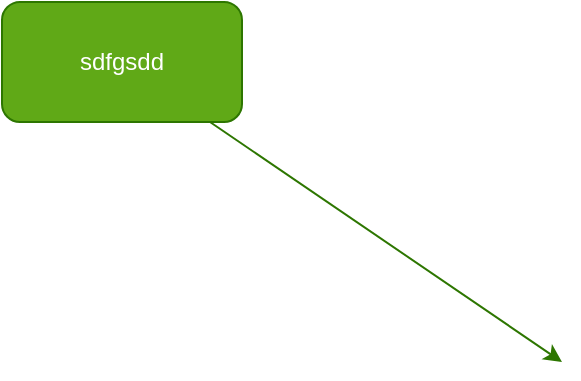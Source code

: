 <mxfile>
    <diagram id="-KfiPpwDkB-fU8IZfXMH" name="Page-1">
        <mxGraphModel dx="691" dy="421" grid="1" gridSize="10" guides="1" tooltips="1" connect="1" arrows="1" fold="1" page="1" pageScale="1" pageWidth="850" pageHeight="1100" math="0" shadow="0">
            <root>
                <mxCell id="0"/>
                <mxCell id="1" parent="0"/>
                <mxCell id="18" style="edgeStyle=none;html=1;fillColor=#60a917;strokeColor=#2D7600;" edge="1" parent="1" source="17">
                    <mxGeometry relative="1" as="geometry">
                        <mxPoint x="390" y="440.0" as="targetPoint"/>
                    </mxGeometry>
                </mxCell>
                <mxCell id="17" value="sdfgsdd" style="rounded=1;whiteSpace=wrap;html=1;fillColor=#60a917;fontColor=#ffffff;strokeColor=#2D7600;" vertex="1" parent="1">
                    <mxGeometry x="110" y="260" width="120" height="60" as="geometry"/>
                </mxCell>
            </root>
        </mxGraphModel>
    </diagram>
</mxfile>